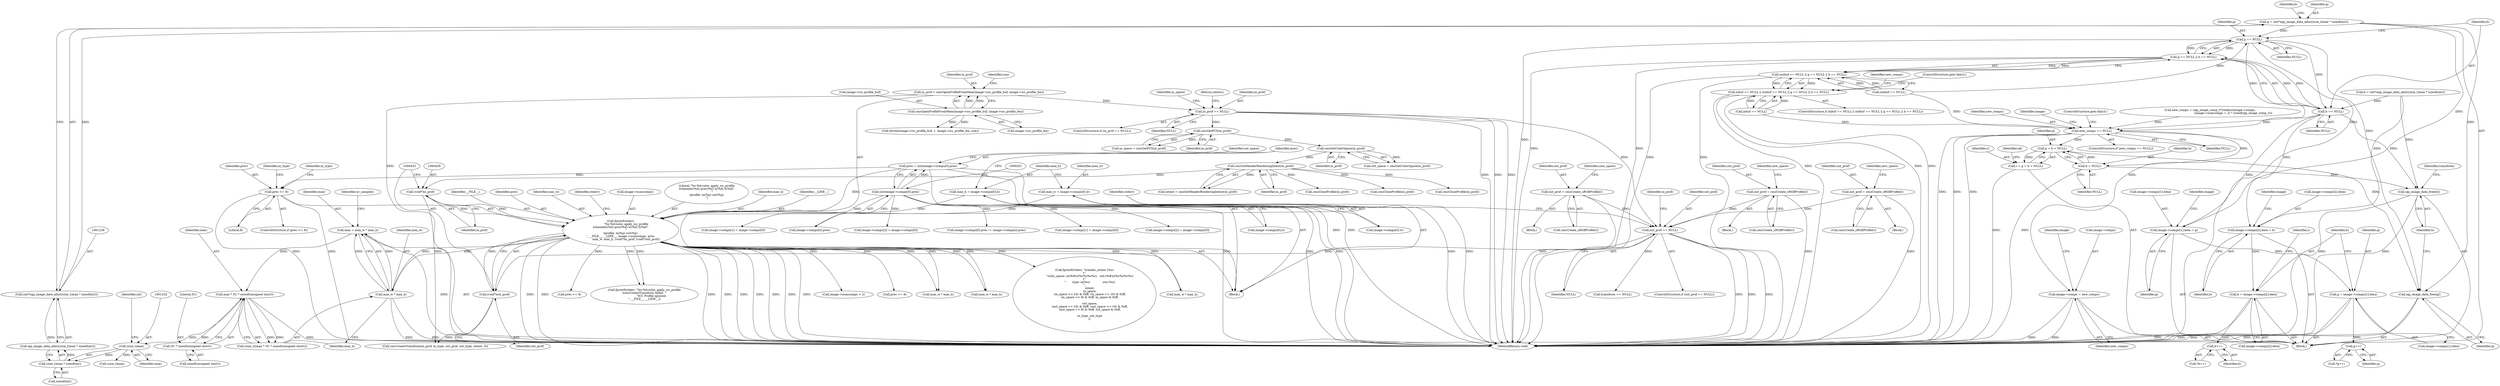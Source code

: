 digraph "0_openjpeg_2e5ab1d9987831c981ff05862e8ccf1381ed58ea@pointer" {
"1001225" [label="(Call,g = (int*)opj_image_data_alloc((size_t)max * sizeof(int)))"];
"1001227" [label="(Call,(int*)opj_image_data_alloc((size_t)max * sizeof(int)))"];
"1001229" [label="(Call,opj_image_data_alloc((size_t)max * sizeof(int)))"];
"1001230" [label="(Call,(size_t)max * sizeof(int))"];
"1001231" [label="(Call,(size_t)max)"];
"1001203" [label="(Call,max * 3U * sizeof(unsigned short))"];
"1001194" [label="(Call,max = max_w * max_h)"];
"1001196" [label="(Call,max_w * max_h)"];
"1000417" [label="(Call,fprintf(stderr,\n            \"%s:%d:color_apply_icc_profile\n\tchannels(%d) prec(%d) w(%d) h(%d)\"\n            \"\n\tprofile: in(%p) out(%p)\n\", __FILE__, __LINE__, image->numcomps, prec,\n            max_w, max_h, (void*)in_prof, (void*)out_prof))"];
"1000198" [label="(Call,prec = (int)image->comps[0].prec)"];
"1000200" [label="(Call,(int)image->comps[0].prec)"];
"1000320" [label="(Call,prec <= 8)"];
"1000180" [label="(Call,max_w = image->comps[0].w)"];
"1000189" [label="(Call,max_h = image->comps[0].h)"];
"1000428" [label="(Call,(void*)in_prof)"];
"1000178" [label="(Call,cmsGetHeaderRenderingIntent(in_prof))"];
"1000174" [label="(Call,cmsGetColorSpace(in_prof))"];
"1000170" [label="(Call,cmsGetPCS(in_prof))"];
"1000163" [label="(Call,in_prof == NULL)"];
"1000136" [label="(Call,in_prof = cmsOpenProfileFromMem(image->icc_profile_buf, image->icc_profile_len))"];
"1000138" [label="(Call,cmsOpenProfileFromMem(image->icc_profile_buf, image->icc_profile_len))"];
"1000431" [label="(Call,(void*)out_prof)"];
"1000410" [label="(Call,out_prof == NULL)"];
"1000338" [label="(Call,out_prof = cmsCreate_sRGBProfile())"];
"1000374" [label="(Call,out_prof = cmsCreate_sRGBProfile())"];
"1000356" [label="(Call,out_prof = cmsCreate_sRGBProfile())"];
"1001205" [label="(Call,3U * sizeof(unsigned short))"];
"1001257" [label="(Call,g == NULL)"];
"1001256" [label="(Call,g == NULL || b == NULL)"];
"1001252" [label="(Call,outbuf == NULL || g == NULL || b == NULL)"];
"1001248" [label="(Call,inbuf == NULL || outbuf == NULL || g == NULL || b == NULL)"];
"1001260" [label="(Call,b == NULL)"];
"1001282" [label="(Call,new_comps == NULL)"];
"1001287" [label="(Call,image->comps = new_comps)"];
"1001456" [label="(Call,g = b = NULL)"];
"1001454" [label="(Call,r = g = b = NULL)"];
"1001469" [label="(Call,opj_image_data_free(g))"];
"1001458" [label="(Call,b = NULL)"];
"1001471" [label="(Call,opj_image_data_free(b))"];
"1001341" [label="(Call,image->comps[2].data = b)"];
"1001408" [label="(Call,b = image->comps[2].data)"];
"1001447" [label="(Call,b++)"];
"1001332" [label="(Call,image->comps[1].data = g)"];
"1001399" [label="(Call,g = image->comps[1].data)"];
"1001438" [label="(Call,g++)"];
"1001188" [label="(Block,)"];
"1001321" [label="(Call,image->comps[2] = image->comps[0])"];
"1001200" [label="(Identifier,nr_samples)"];
"1000175" [label="(Identifier,in_prof)"];
"1000180" [label="(Call,max_w = image->comps[0].w)"];
"1000507" [label="(Call,image->numcomps > 2)"];
"1001288" [label="(Call,image->comps)"];
"1001252" [label="(Call,outbuf == NULL || g == NULL || b == NULL)"];
"1000169" [label="(Identifier,in_space)"];
"1000419" [label="(Literal,\"%s:%d:color_apply_icc_profile\n\tchannels(%d) prec(%d) w(%d) h(%d)\"\n            \"\n\tprofile: in(%p) out(%p)\n\")"];
"1000191" [label="(Call,image->comps[0].h)"];
"1001454" [label="(Call,r = g = b = NULL)"];
"1001234" [label="(Call,sizeof(int))"];
"1001283" [label="(Identifier,new_comps)"];
"1001260" [label="(Call,b == NULL)"];
"1000190" [label="(Identifier,max_h)"];
"1000431" [label="(Call,(void*)out_prof)"];
"1000276" [label="(Call,image->comps[0].prec != image->comps[i].prec)"];
"1000213" [label="(Block,)"];
"1001408" [label="(Call,b = image->comps[2].data)"];
"1001333" [label="(Call,image->comps[1].data)"];
"1000374" [label="(Call,out_prof = cmsCreate_sRGBProfile())"];
"1001227" [label="(Call,(int*)opj_image_data_alloc((size_t)max * sizeof(int)))"];
"1000427" [label="(Identifier,max_h)"];
"1001332" [label="(Call,image->comps[1].data = g)"];
"1001236" [label="(Call,b = (int*)opj_image_data_alloc((size_t)max * sizeof(int)))"];
"1000514" [label="(Call,prec <= 8)"];
"1001247" [label="(ControlStructure,if (inbuf == NULL || outbuf == NULL || g == NULL || b == NULL))"];
"1000414" [label="(Call,cmsCloseProfile(in_prof))"];
"1001349" [label="(Identifier,b)"];
"1000415" [label="(Identifier,in_prof)"];
"1001439" [label="(Identifier,g)"];
"1001258" [label="(Identifier,g)"];
"1001289" [label="(Identifier,image)"];
"1001204" [label="(Identifier,max)"];
"1001257" [label="(Call,g == NULL)"];
"1000376" [label="(Call,cmsCreate_sRGBProfile())"];
"1000421" [label="(Identifier,__LINE__)"];
"1001399" [label="(Call,g = image->comps[1].data)"];
"1000714" [label="(Call,max_w * max_h)"];
"1000357" [label="(Identifier,out_prof)"];
"1001233" [label="(Identifier,max)"];
"1000418" [label="(Identifier,stderr)"];
"1000325" [label="(Identifier,in_type)"];
"1000151" [label="(Call,fwrite(image->icc_profile_buf, 1, image->icc_profile_len, icm))"];
"1000410" [label="(Call,out_prof == NULL)"];
"1001206" [label="(Literal,3U)"];
"1001409" [label="(Identifier,b)"];
"1001459" [label="(Identifier,b)"];
"1000162" [label="(ControlStructure,if (in_prof == NULL))"];
"1000333" [label="(Identifier,in_type)"];
"1000412" [label="(Identifier,NULL)"];
"1001231" [label="(Call,(size_t)max)"];
"1000181" [label="(Identifier,max_w)"];
"1000360" [label="(Identifier,new_space)"];
"1001487" [label="(MethodReturn,void)"];
"1000420" [label="(Identifier,__FILE__)"];
"1000136" [label="(Call,in_prof = cmsOpenProfileFromMem(image->icc_profile_buf, image->icc_profile_len))"];
"1000524" [label="(Call,max_w * max_h)"];
"1001237" [label="(Identifier,b)"];
"1000430" [label="(Identifier,in_prof)"];
"1001291" [label="(Identifier,new_comps)"];
"1001457" [label="(Identifier,g)"];
"1000358" [label="(Call,cmsCreate_sRGBProfile())"];
"1001205" [label="(Call,3U * sizeof(unsigned short))"];
"1001460" [label="(Identifier,NULL)"];
"1001345" [label="(Identifier,image)"];
"1001229" [label="(Call,opj_image_data_alloc((size_t)max * sizeof(int)))"];
"1000340" [label="(Call,cmsCreate_sRGBProfile())"];
"1000165" [label="(Identifier,NULL)"];
"1001470" [label="(Identifier,g)"];
"1001248" [label="(Call,inbuf == NULL || outbuf == NULL || g == NULL || b == NULL)"];
"1001235" [label="(Identifier,int)"];
"1001194" [label="(Call,max = max_w * max_h)"];
"1001264" [label="(ControlStructure,goto fails3;)"];
"1001448" [label="(Identifier,b)"];
"1000167" [label="(Return,return;)"];
"1000198" [label="(Call,prec = (int)image->comps[0].prec)"];
"1000434" [label="(Call,fprintf(stderr, \"\trender_intent (%u)\n\t\"\n            \"color_space: in(%#x)(%c%c%c%c)   out:(%#x)(%c%c%c%c)\n\t\"\n            \"       type: in(%u)              out:(%u)\n\",\n            intent,\n            in_space,\n            (in_space >> 24) & 0xff, (in_space >> 16) & 0xff,\n            (in_space >> 8) & 0xff, in_space & 0xff,\n\n            out_space,\n            (out_space >> 24) & 0xff, (out_space >> 16) & 0xff,\n            (out_space >> 8) & 0xff, out_space & 0xff,\n\n            in_type, out_type\n           ))"];
"1001024" [label="(Call,image->comps[1] = image->comps[0])"];
"1001462" [label="(Identifier,ok)"];
"1001201" [label="(Call,(size_t)(max * 3U * sizeof(unsigned short)))"];
"1001242" [label="(Call,(size_t)max)"];
"1001287" [label="(Call,image->comps = new_comps)"];
"1000168" [label="(Call,in_space = cmsGetPCS(in_prof))"];
"1001253" [label="(Call,outbuf == NULL)"];
"1001035" [label="(Call,image->comps[2] = image->comps[0])"];
"1000164" [label="(Identifier,in_prof)"];
"1000172" [label="(Call,out_space = cmsGetColorSpace(in_prof))"];
"1001225" [label="(Call,g = (int*)opj_image_data_alloc((size_t)max * sizeof(int)))"];
"1001447" [label="(Call,b++)"];
"1001196" [label="(Call,max_w * max_h)"];
"1001458" [label="(Call,b = NULL)"];
"1001342" [label="(Call,image->comps[2].data)"];
"1000142" [label="(Call,image->icc_profile_len)"];
"1000425" [label="(Identifier,prec)"];
"1000406" [label="(Call,cmsCloseProfile(in_prof))"];
"1000910" [label="(Call,max_w * max_h)"];
"1001472" [label="(Identifier,b)"];
"1000375" [label="(Identifier,out_prof)"];
"1000342" [label="(Identifier,new_space)"];
"1001400" [label="(Identifier,g)"];
"1000480" [label="(Call,cmsCreateTransform(in_prof, in_type, out_prof, out_type, intent, 0))"];
"1000426" [label="(Identifier,max_w)"];
"1000492" [label="(Call,transform == NULL)"];
"1001469" [label="(Call,opj_image_data_free(g))"];
"1001340" [label="(Identifier,g)"];
"1001401" [label="(Call,image->comps[1].data)"];
"1001341" [label="(Call,image->comps[2].data = b)"];
"1001310" [label="(Call,image->comps[1] = image->comps[0])"];
"1000378" [label="(Identifier,new_space)"];
"1001471" [label="(Call,opj_image_data_free(b))"];
"1001197" [label="(Identifier,max_w)"];
"1001195" [label="(Identifier,max)"];
"1000411" [label="(Identifier,out_prof)"];
"1001446" [label="(Call,*b++)"];
"1001256" [label="(Call,g == NULL || b == NULL)"];
"1000433" [label="(Identifier,out_prof)"];
"1001437" [label="(Call,*g++)"];
"1000349" [label="(Block,)"];
"1000182" [label="(Call,image->comps[0].w)"];
"1000189" [label="(Call,max_h = image->comps[0].h)"];
"1001207" [label="(Call,sizeof(unsigned short))"];
"1000147" [label="(Identifier,icm)"];
"1000339" [label="(Identifier,out_prof)"];
"1000113" [label="(Block,)"];
"1001295" [label="(Identifier,image)"];
"1000199" [label="(Identifier,prec)"];
"1000202" [label="(Call,image->comps[0].prec)"];
"1001261" [label="(Identifier,b)"];
"1001281" [label="(ControlStructure,if (new_comps == NULL))"];
"1000338" [label="(Call,out_prof = cmsCreate_sRGBProfile())"];
"1000211" [label="(Identifier,out_space)"];
"1000356" [label="(Call,out_prof = cmsCreate_sRGBProfile())"];
"1001352" [label="(Identifier,image)"];
"1000322" [label="(Literal,8)"];
"1001474" [label="(Identifier,transform)"];
"1001284" [label="(Identifier,NULL)"];
"1000321" [label="(Identifier,prec)"];
"1001266" [label="(Identifier,new_comps)"];
"1000899" [label="(Call,prec <= 8)"];
"1000409" [label="(ControlStructure,if (out_prof == NULL))"];
"1001286" [label="(ControlStructure,goto fails3;)"];
"1000176" [label="(Call,intent = cmsGetHeaderRenderingIntent(in_prof))"];
"1000367" [label="(Block,)"];
"1000139" [label="(Call,image->icc_profile_buf)"];
"1001226" [label="(Identifier,g)"];
"1001456" [label="(Call,g = b = NULL)"];
"1000428" [label="(Call,(void*)in_prof)"];
"1000417" [label="(Call,fprintf(stderr,\n            \"%s:%d:color_apply_icc_profile\n\tchannels(%d) prec(%d) w(%d) h(%d)\"\n            \"\n\tprofile: in(%p) out(%p)\n\", __FILE__, __LINE__, image->numcomps, prec,\n            max_w, max_h, (void*)in_prof, (void*)out_prof))"];
"1000319" [label="(ControlStructure,if (prec <= 8))"];
"1000174" [label="(Call,cmsGetColorSpace(in_prof))"];
"1001455" [label="(Identifier,r)"];
"1001410" [label="(Call,image->comps[2].data)"];
"1000137" [label="(Identifier,in_prof)"];
"1000171" [label="(Identifier,in_prof)"];
"1000200" [label="(Call,(int)image->comps[0].prec)"];
"1001265" [label="(Call,new_comps = (opj_image_comp_t*)realloc(image->comps,\n                                                   (image->numcomps + 2) * sizeof(opj_image_comp_t)))"];
"1001419" [label="(Identifier,i)"];
"1000179" [label="(Identifier,in_prof)"];
"1000138" [label="(Call,cmsOpenProfileFromMem(image->icc_profile_buf, image->icc_profile_len))"];
"1001203" [label="(Call,max * 3U * sizeof(unsigned short))"];
"1001198" [label="(Identifier,max_h)"];
"1000435" [label="(Identifier,stderr)"];
"1001249" [label="(Call,inbuf == NULL)"];
"1000170" [label="(Call,cmsGetPCS(in_prof))"];
"1001438" [label="(Call,g++)"];
"1000178" [label="(Call,cmsGetHeaderRenderingIntent(in_prof))"];
"1001282" [label="(Call,new_comps == NULL)"];
"1001230" [label="(Call,(size_t)max * sizeof(int))"];
"1001259" [label="(Identifier,NULL)"];
"1001262" [label="(Identifier,NULL)"];
"1000422" [label="(Call,image->numcomps)"];
"1000320" [label="(Call,prec <= 8)"];
"1000163" [label="(Call,in_prof == NULL)"];
"1000316" [label="(Call,cmsCloseProfile(in_prof))"];
"1000496" [label="(Call,fprintf(stderr, \"%s:%d:color_apply_icc_profile\n\tcmsCreateTransform failed. \"\n                \"ICC Profile ignored.\n\", __FILE__, __LINE__))"];
"1001225" -> "1001188"  [label="AST: "];
"1001225" -> "1001227"  [label="CFG: "];
"1001226" -> "1001225"  [label="AST: "];
"1001227" -> "1001225"  [label="AST: "];
"1001237" -> "1001225"  [label="CFG: "];
"1001227" -> "1001225"  [label="DDG: "];
"1001225" -> "1001257"  [label="DDG: "];
"1001225" -> "1001332"  [label="DDG: "];
"1001225" -> "1001469"  [label="DDG: "];
"1001227" -> "1001229"  [label="CFG: "];
"1001228" -> "1001227"  [label="AST: "];
"1001229" -> "1001227"  [label="AST: "];
"1001229" -> "1001227"  [label="DDG: "];
"1001229" -> "1001230"  [label="CFG: "];
"1001230" -> "1001229"  [label="AST: "];
"1001230" -> "1001229"  [label="DDG: "];
"1001230" -> "1001234"  [label="CFG: "];
"1001231" -> "1001230"  [label="AST: "];
"1001234" -> "1001230"  [label="AST: "];
"1001231" -> "1001230"  [label="DDG: "];
"1001231" -> "1001233"  [label="CFG: "];
"1001232" -> "1001231"  [label="AST: "];
"1001233" -> "1001231"  [label="AST: "];
"1001235" -> "1001231"  [label="CFG: "];
"1001203" -> "1001231"  [label="DDG: "];
"1001231" -> "1001242"  [label="DDG: "];
"1001203" -> "1001201"  [label="AST: "];
"1001203" -> "1001205"  [label="CFG: "];
"1001204" -> "1001203"  [label="AST: "];
"1001205" -> "1001203"  [label="AST: "];
"1001201" -> "1001203"  [label="CFG: "];
"1001203" -> "1001487"  [label="DDG: "];
"1001203" -> "1001201"  [label="DDG: "];
"1001203" -> "1001201"  [label="DDG: "];
"1001194" -> "1001203"  [label="DDG: "];
"1001205" -> "1001203"  [label="DDG: "];
"1001194" -> "1001188"  [label="AST: "];
"1001194" -> "1001196"  [label="CFG: "];
"1001195" -> "1001194"  [label="AST: "];
"1001196" -> "1001194"  [label="AST: "];
"1001200" -> "1001194"  [label="CFG: "];
"1001194" -> "1001487"  [label="DDG: "];
"1001196" -> "1001194"  [label="DDG: "];
"1001196" -> "1001194"  [label="DDG: "];
"1001196" -> "1001198"  [label="CFG: "];
"1001197" -> "1001196"  [label="AST: "];
"1001198" -> "1001196"  [label="AST: "];
"1001196" -> "1001487"  [label="DDG: "];
"1001196" -> "1001487"  [label="DDG: "];
"1000417" -> "1001196"  [label="DDG: "];
"1000417" -> "1001196"  [label="DDG: "];
"1000417" -> "1000113"  [label="AST: "];
"1000417" -> "1000431"  [label="CFG: "];
"1000418" -> "1000417"  [label="AST: "];
"1000419" -> "1000417"  [label="AST: "];
"1000420" -> "1000417"  [label="AST: "];
"1000421" -> "1000417"  [label="AST: "];
"1000422" -> "1000417"  [label="AST: "];
"1000425" -> "1000417"  [label="AST: "];
"1000426" -> "1000417"  [label="AST: "];
"1000427" -> "1000417"  [label="AST: "];
"1000428" -> "1000417"  [label="AST: "];
"1000431" -> "1000417"  [label="AST: "];
"1000435" -> "1000417"  [label="CFG: "];
"1000417" -> "1001487"  [label="DDG: "];
"1000417" -> "1001487"  [label="DDG: "];
"1000417" -> "1001487"  [label="DDG: "];
"1000417" -> "1001487"  [label="DDG: "];
"1000417" -> "1001487"  [label="DDG: "];
"1000417" -> "1001487"  [label="DDG: "];
"1000417" -> "1001487"  [label="DDG: "];
"1000417" -> "1001487"  [label="DDG: "];
"1000417" -> "1001487"  [label="DDG: "];
"1000198" -> "1000417"  [label="DDG: "];
"1000320" -> "1000417"  [label="DDG: "];
"1000180" -> "1000417"  [label="DDG: "];
"1000189" -> "1000417"  [label="DDG: "];
"1000428" -> "1000417"  [label="DDG: "];
"1000431" -> "1000417"  [label="DDG: "];
"1000417" -> "1000434"  [label="DDG: "];
"1000417" -> "1000496"  [label="DDG: "];
"1000417" -> "1000496"  [label="DDG: "];
"1000417" -> "1000507"  [label="DDG: "];
"1000417" -> "1000514"  [label="DDG: "];
"1000417" -> "1000524"  [label="DDG: "];
"1000417" -> "1000524"  [label="DDG: "];
"1000417" -> "1000714"  [label="DDG: "];
"1000417" -> "1000714"  [label="DDG: "];
"1000417" -> "1000899"  [label="DDG: "];
"1000417" -> "1000910"  [label="DDG: "];
"1000417" -> "1000910"  [label="DDG: "];
"1000198" -> "1000113"  [label="AST: "];
"1000198" -> "1000200"  [label="CFG: "];
"1000199" -> "1000198"  [label="AST: "];
"1000200" -> "1000198"  [label="AST: "];
"1000211" -> "1000198"  [label="CFG: "];
"1000198" -> "1001487"  [label="DDG: "];
"1000198" -> "1001487"  [label="DDG: "];
"1000200" -> "1000198"  [label="DDG: "];
"1000198" -> "1000320"  [label="DDG: "];
"1000200" -> "1000202"  [label="CFG: "];
"1000201" -> "1000200"  [label="AST: "];
"1000202" -> "1000200"  [label="AST: "];
"1000200" -> "1001487"  [label="DDG: "];
"1000200" -> "1000276"  [label="DDG: "];
"1000200" -> "1001024"  [label="DDG: "];
"1000200" -> "1001035"  [label="DDG: "];
"1000200" -> "1001310"  [label="DDG: "];
"1000200" -> "1001321"  [label="DDG: "];
"1000320" -> "1000319"  [label="AST: "];
"1000320" -> "1000322"  [label="CFG: "];
"1000321" -> "1000320"  [label="AST: "];
"1000322" -> "1000320"  [label="AST: "];
"1000325" -> "1000320"  [label="CFG: "];
"1000333" -> "1000320"  [label="CFG: "];
"1000320" -> "1001487"  [label="DDG: "];
"1000320" -> "1001487"  [label="DDG: "];
"1000180" -> "1000113"  [label="AST: "];
"1000180" -> "1000182"  [label="CFG: "];
"1000181" -> "1000180"  [label="AST: "];
"1000182" -> "1000180"  [label="AST: "];
"1000190" -> "1000180"  [label="CFG: "];
"1000180" -> "1001487"  [label="DDG: "];
"1000180" -> "1001487"  [label="DDG: "];
"1000189" -> "1000113"  [label="AST: "];
"1000189" -> "1000191"  [label="CFG: "];
"1000190" -> "1000189"  [label="AST: "];
"1000191" -> "1000189"  [label="AST: "];
"1000199" -> "1000189"  [label="CFG: "];
"1000189" -> "1001487"  [label="DDG: "];
"1000189" -> "1001487"  [label="DDG: "];
"1000428" -> "1000430"  [label="CFG: "];
"1000429" -> "1000428"  [label="AST: "];
"1000430" -> "1000428"  [label="AST: "];
"1000432" -> "1000428"  [label="CFG: "];
"1000178" -> "1000428"  [label="DDG: "];
"1000428" -> "1000480"  [label="DDG: "];
"1000178" -> "1000176"  [label="AST: "];
"1000178" -> "1000179"  [label="CFG: "];
"1000179" -> "1000178"  [label="AST: "];
"1000176" -> "1000178"  [label="CFG: "];
"1000178" -> "1000176"  [label="DDG: "];
"1000174" -> "1000178"  [label="DDG: "];
"1000178" -> "1000316"  [label="DDG: "];
"1000178" -> "1000406"  [label="DDG: "];
"1000178" -> "1000414"  [label="DDG: "];
"1000174" -> "1000172"  [label="AST: "];
"1000174" -> "1000175"  [label="CFG: "];
"1000175" -> "1000174"  [label="AST: "];
"1000172" -> "1000174"  [label="CFG: "];
"1000174" -> "1000172"  [label="DDG: "];
"1000170" -> "1000174"  [label="DDG: "];
"1000170" -> "1000168"  [label="AST: "];
"1000170" -> "1000171"  [label="CFG: "];
"1000171" -> "1000170"  [label="AST: "];
"1000168" -> "1000170"  [label="CFG: "];
"1000170" -> "1000168"  [label="DDG: "];
"1000163" -> "1000170"  [label="DDG: "];
"1000163" -> "1000162"  [label="AST: "];
"1000163" -> "1000165"  [label="CFG: "];
"1000164" -> "1000163"  [label="AST: "];
"1000165" -> "1000163"  [label="AST: "];
"1000167" -> "1000163"  [label="CFG: "];
"1000169" -> "1000163"  [label="CFG: "];
"1000163" -> "1001487"  [label="DDG: "];
"1000163" -> "1001487"  [label="DDG: "];
"1000163" -> "1001487"  [label="DDG: "];
"1000136" -> "1000163"  [label="DDG: "];
"1000163" -> "1000410"  [label="DDG: "];
"1000136" -> "1000113"  [label="AST: "];
"1000136" -> "1000138"  [label="CFG: "];
"1000137" -> "1000136"  [label="AST: "];
"1000138" -> "1000136"  [label="AST: "];
"1000147" -> "1000136"  [label="CFG: "];
"1000136" -> "1001487"  [label="DDG: "];
"1000138" -> "1000136"  [label="DDG: "];
"1000138" -> "1000136"  [label="DDG: "];
"1000138" -> "1000142"  [label="CFG: "];
"1000139" -> "1000138"  [label="AST: "];
"1000142" -> "1000138"  [label="AST: "];
"1000138" -> "1000151"  [label="DDG: "];
"1000138" -> "1000151"  [label="DDG: "];
"1000431" -> "1000433"  [label="CFG: "];
"1000432" -> "1000431"  [label="AST: "];
"1000433" -> "1000431"  [label="AST: "];
"1000410" -> "1000431"  [label="DDG: "];
"1000431" -> "1000480"  [label="DDG: "];
"1000410" -> "1000409"  [label="AST: "];
"1000410" -> "1000412"  [label="CFG: "];
"1000411" -> "1000410"  [label="AST: "];
"1000412" -> "1000410"  [label="AST: "];
"1000415" -> "1000410"  [label="CFG: "];
"1000418" -> "1000410"  [label="CFG: "];
"1000410" -> "1001487"  [label="DDG: "];
"1000410" -> "1001487"  [label="DDG: "];
"1000410" -> "1001487"  [label="DDG: "];
"1000338" -> "1000410"  [label="DDG: "];
"1000374" -> "1000410"  [label="DDG: "];
"1000356" -> "1000410"  [label="DDG: "];
"1000410" -> "1000492"  [label="DDG: "];
"1000338" -> "1000213"  [label="AST: "];
"1000338" -> "1000340"  [label="CFG: "];
"1000339" -> "1000338"  [label="AST: "];
"1000340" -> "1000338"  [label="AST: "];
"1000342" -> "1000338"  [label="CFG: "];
"1000338" -> "1001487"  [label="DDG: "];
"1000374" -> "1000367"  [label="AST: "];
"1000374" -> "1000376"  [label="CFG: "];
"1000375" -> "1000374"  [label="AST: "];
"1000376" -> "1000374"  [label="AST: "];
"1000378" -> "1000374"  [label="CFG: "];
"1000374" -> "1001487"  [label="DDG: "];
"1000356" -> "1000349"  [label="AST: "];
"1000356" -> "1000358"  [label="CFG: "];
"1000357" -> "1000356"  [label="AST: "];
"1000358" -> "1000356"  [label="AST: "];
"1000360" -> "1000356"  [label="CFG: "];
"1000356" -> "1001487"  [label="DDG: "];
"1001205" -> "1001207"  [label="CFG: "];
"1001206" -> "1001205"  [label="AST: "];
"1001207" -> "1001205"  [label="AST: "];
"1001257" -> "1001256"  [label="AST: "];
"1001257" -> "1001259"  [label="CFG: "];
"1001258" -> "1001257"  [label="AST: "];
"1001259" -> "1001257"  [label="AST: "];
"1001261" -> "1001257"  [label="CFG: "];
"1001256" -> "1001257"  [label="CFG: "];
"1001257" -> "1001487"  [label="DDG: "];
"1001257" -> "1001256"  [label="DDG: "];
"1001257" -> "1001256"  [label="DDG: "];
"1001253" -> "1001257"  [label="DDG: "];
"1001257" -> "1001260"  [label="DDG: "];
"1001257" -> "1001282"  [label="DDG: "];
"1001257" -> "1001332"  [label="DDG: "];
"1001257" -> "1001469"  [label="DDG: "];
"1001256" -> "1001252"  [label="AST: "];
"1001256" -> "1001260"  [label="CFG: "];
"1001260" -> "1001256"  [label="AST: "];
"1001252" -> "1001256"  [label="CFG: "];
"1001256" -> "1001487"  [label="DDG: "];
"1001256" -> "1001487"  [label="DDG: "];
"1001256" -> "1001252"  [label="DDG: "];
"1001256" -> "1001252"  [label="DDG: "];
"1001260" -> "1001256"  [label="DDG: "];
"1001260" -> "1001256"  [label="DDG: "];
"1001252" -> "1001248"  [label="AST: "];
"1001252" -> "1001253"  [label="CFG: "];
"1001253" -> "1001252"  [label="AST: "];
"1001248" -> "1001252"  [label="CFG: "];
"1001252" -> "1001487"  [label="DDG: "];
"1001252" -> "1001487"  [label="DDG: "];
"1001252" -> "1001248"  [label="DDG: "];
"1001252" -> "1001248"  [label="DDG: "];
"1001253" -> "1001252"  [label="DDG: "];
"1001253" -> "1001252"  [label="DDG: "];
"1001248" -> "1001247"  [label="AST: "];
"1001248" -> "1001249"  [label="CFG: "];
"1001249" -> "1001248"  [label="AST: "];
"1001264" -> "1001248"  [label="CFG: "];
"1001266" -> "1001248"  [label="CFG: "];
"1001248" -> "1001487"  [label="DDG: "];
"1001248" -> "1001487"  [label="DDG: "];
"1001248" -> "1001487"  [label="DDG: "];
"1001249" -> "1001248"  [label="DDG: "];
"1001249" -> "1001248"  [label="DDG: "];
"1001260" -> "1001262"  [label="CFG: "];
"1001261" -> "1001260"  [label="AST: "];
"1001262" -> "1001260"  [label="AST: "];
"1001260" -> "1001487"  [label="DDG: "];
"1001236" -> "1001260"  [label="DDG: "];
"1001260" -> "1001282"  [label="DDG: "];
"1001260" -> "1001341"  [label="DDG: "];
"1001260" -> "1001471"  [label="DDG: "];
"1001282" -> "1001281"  [label="AST: "];
"1001282" -> "1001284"  [label="CFG: "];
"1001283" -> "1001282"  [label="AST: "];
"1001284" -> "1001282"  [label="AST: "];
"1001286" -> "1001282"  [label="CFG: "];
"1001289" -> "1001282"  [label="CFG: "];
"1001282" -> "1001487"  [label="DDG: "];
"1001282" -> "1001487"  [label="DDG: "];
"1001282" -> "1001487"  [label="DDG: "];
"1001265" -> "1001282"  [label="DDG: "];
"1001249" -> "1001282"  [label="DDG: "];
"1001253" -> "1001282"  [label="DDG: "];
"1001282" -> "1001287"  [label="DDG: "];
"1001282" -> "1001456"  [label="DDG: "];
"1001282" -> "1001458"  [label="DDG: "];
"1001287" -> "1001188"  [label="AST: "];
"1001287" -> "1001291"  [label="CFG: "];
"1001288" -> "1001287"  [label="AST: "];
"1001291" -> "1001287"  [label="AST: "];
"1001295" -> "1001287"  [label="CFG: "];
"1001287" -> "1001487"  [label="DDG: "];
"1001287" -> "1001487"  [label="DDG: "];
"1001456" -> "1001454"  [label="AST: "];
"1001456" -> "1001458"  [label="CFG: "];
"1001457" -> "1001456"  [label="AST: "];
"1001458" -> "1001456"  [label="AST: "];
"1001454" -> "1001456"  [label="CFG: "];
"1001456" -> "1001454"  [label="DDG: "];
"1001458" -> "1001456"  [label="DDG: "];
"1001456" -> "1001469"  [label="DDG: "];
"1001454" -> "1001188"  [label="AST: "];
"1001455" -> "1001454"  [label="AST: "];
"1001462" -> "1001454"  [label="CFG: "];
"1001454" -> "1001487"  [label="DDG: "];
"1001469" -> "1001188"  [label="AST: "];
"1001469" -> "1001470"  [label="CFG: "];
"1001470" -> "1001469"  [label="AST: "];
"1001472" -> "1001469"  [label="CFG: "];
"1001469" -> "1001487"  [label="DDG: "];
"1001469" -> "1001487"  [label="DDG: "];
"1001458" -> "1001460"  [label="CFG: "];
"1001459" -> "1001458"  [label="AST: "];
"1001460" -> "1001458"  [label="AST: "];
"1001458" -> "1001487"  [label="DDG: "];
"1001458" -> "1001471"  [label="DDG: "];
"1001471" -> "1001188"  [label="AST: "];
"1001471" -> "1001472"  [label="CFG: "];
"1001472" -> "1001471"  [label="AST: "];
"1001474" -> "1001471"  [label="CFG: "];
"1001471" -> "1001487"  [label="DDG: "];
"1001471" -> "1001487"  [label="DDG: "];
"1001236" -> "1001471"  [label="DDG: "];
"1001341" -> "1001188"  [label="AST: "];
"1001341" -> "1001349"  [label="CFG: "];
"1001342" -> "1001341"  [label="AST: "];
"1001349" -> "1001341"  [label="AST: "];
"1001352" -> "1001341"  [label="CFG: "];
"1001236" -> "1001341"  [label="DDG: "];
"1001341" -> "1001408"  [label="DDG: "];
"1001408" -> "1001188"  [label="AST: "];
"1001408" -> "1001410"  [label="CFG: "];
"1001409" -> "1001408"  [label="AST: "];
"1001410" -> "1001408"  [label="AST: "];
"1001419" -> "1001408"  [label="CFG: "];
"1001408" -> "1001487"  [label="DDG: "];
"1001408" -> "1001447"  [label="DDG: "];
"1001447" -> "1001446"  [label="AST: "];
"1001447" -> "1001448"  [label="CFG: "];
"1001448" -> "1001447"  [label="AST: "];
"1001446" -> "1001447"  [label="CFG: "];
"1001332" -> "1001188"  [label="AST: "];
"1001332" -> "1001340"  [label="CFG: "];
"1001333" -> "1001332"  [label="AST: "];
"1001340" -> "1001332"  [label="AST: "];
"1001345" -> "1001332"  [label="CFG: "];
"1001332" -> "1001399"  [label="DDG: "];
"1001399" -> "1001188"  [label="AST: "];
"1001399" -> "1001401"  [label="CFG: "];
"1001400" -> "1001399"  [label="AST: "];
"1001401" -> "1001399"  [label="AST: "];
"1001409" -> "1001399"  [label="CFG: "];
"1001399" -> "1001487"  [label="DDG: "];
"1001399" -> "1001438"  [label="DDG: "];
"1001438" -> "1001437"  [label="AST: "];
"1001438" -> "1001439"  [label="CFG: "];
"1001439" -> "1001438"  [label="AST: "];
"1001437" -> "1001438"  [label="CFG: "];
}
